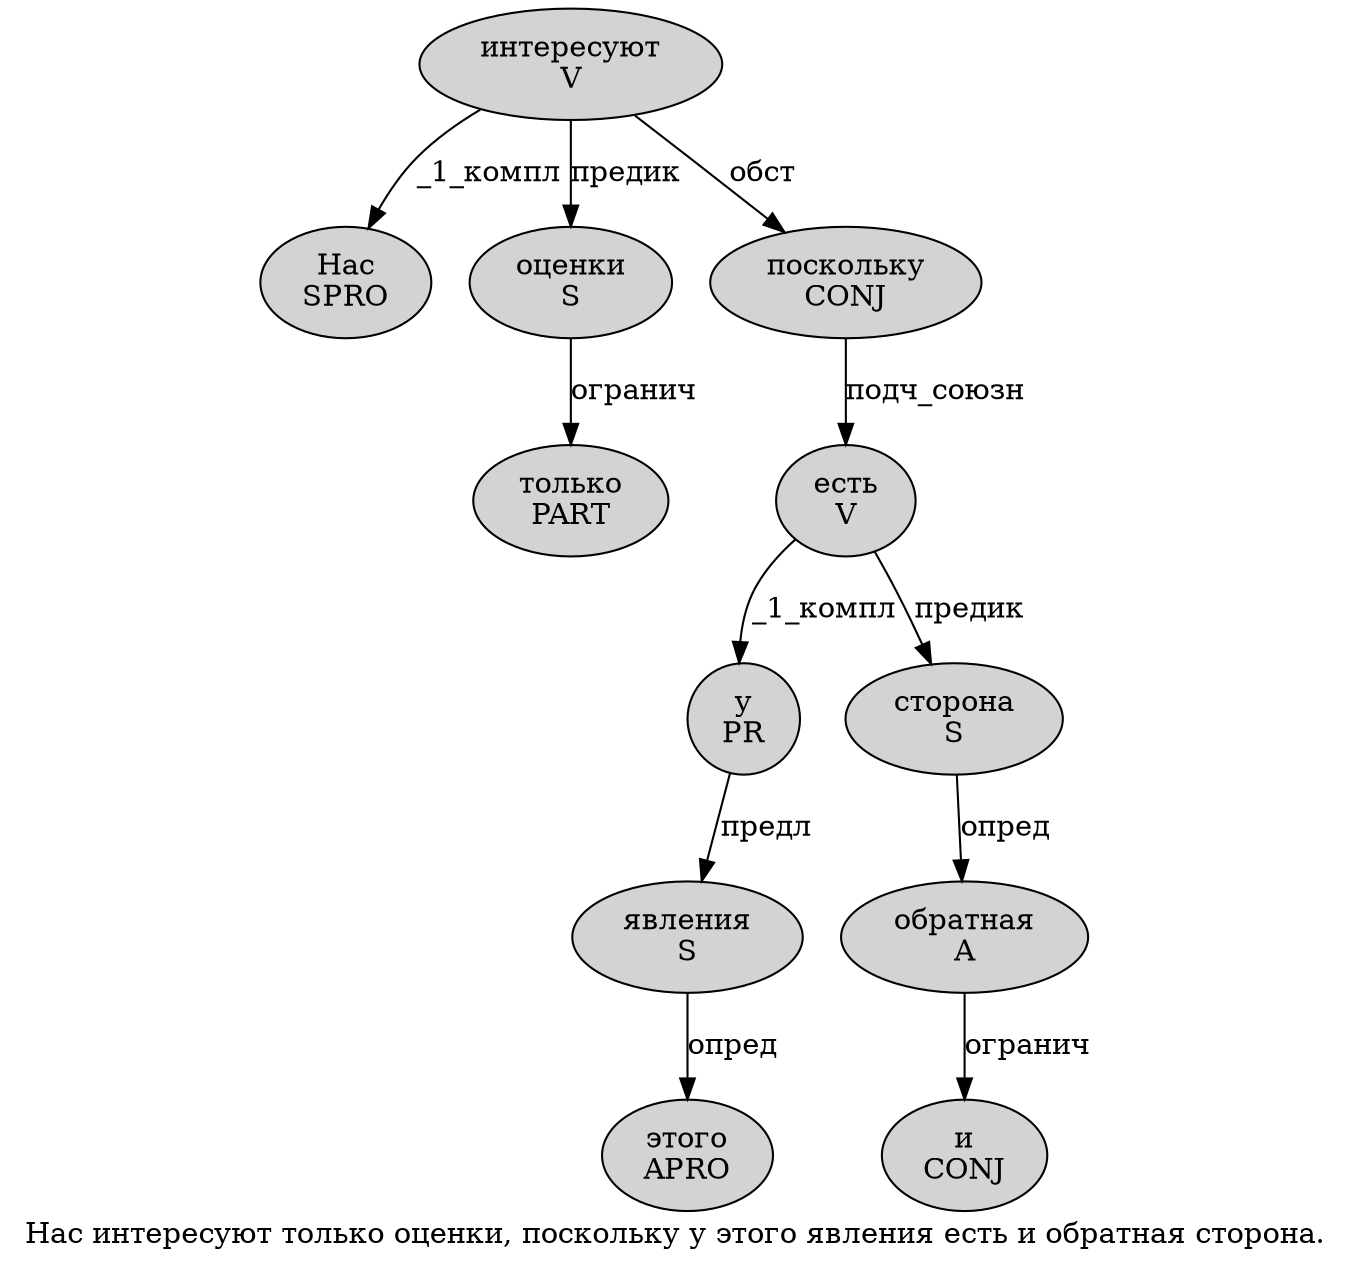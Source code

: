 digraph SENTENCE_2659 {
	graph [label="Нас интересуют только оценки, поскольку у этого явления есть и обратная сторона."]
	node [style=filled]
		0 [label="Нас
SPRO" color="" fillcolor=lightgray penwidth=1 shape=ellipse]
		1 [label="интересуют
V" color="" fillcolor=lightgray penwidth=1 shape=ellipse]
		2 [label="только
PART" color="" fillcolor=lightgray penwidth=1 shape=ellipse]
		3 [label="оценки
S" color="" fillcolor=lightgray penwidth=1 shape=ellipse]
		5 [label="поскольку
CONJ" color="" fillcolor=lightgray penwidth=1 shape=ellipse]
		6 [label="у
PR" color="" fillcolor=lightgray penwidth=1 shape=ellipse]
		7 [label="этого
APRO" color="" fillcolor=lightgray penwidth=1 shape=ellipse]
		8 [label="явления
S" color="" fillcolor=lightgray penwidth=1 shape=ellipse]
		9 [label="есть
V" color="" fillcolor=lightgray penwidth=1 shape=ellipse]
		10 [label="и
CONJ" color="" fillcolor=lightgray penwidth=1 shape=ellipse]
		11 [label="обратная
A" color="" fillcolor=lightgray penwidth=1 shape=ellipse]
		12 [label="сторона
S" color="" fillcolor=lightgray penwidth=1 shape=ellipse]
			12 -> 11 [label="опред"]
			8 -> 7 [label="опред"]
			9 -> 6 [label="_1_компл"]
			9 -> 12 [label="предик"]
			11 -> 10 [label="огранич"]
			6 -> 8 [label="предл"]
			1 -> 0 [label="_1_компл"]
			1 -> 3 [label="предик"]
			1 -> 5 [label="обст"]
			5 -> 9 [label="подч_союзн"]
			3 -> 2 [label="огранич"]
}